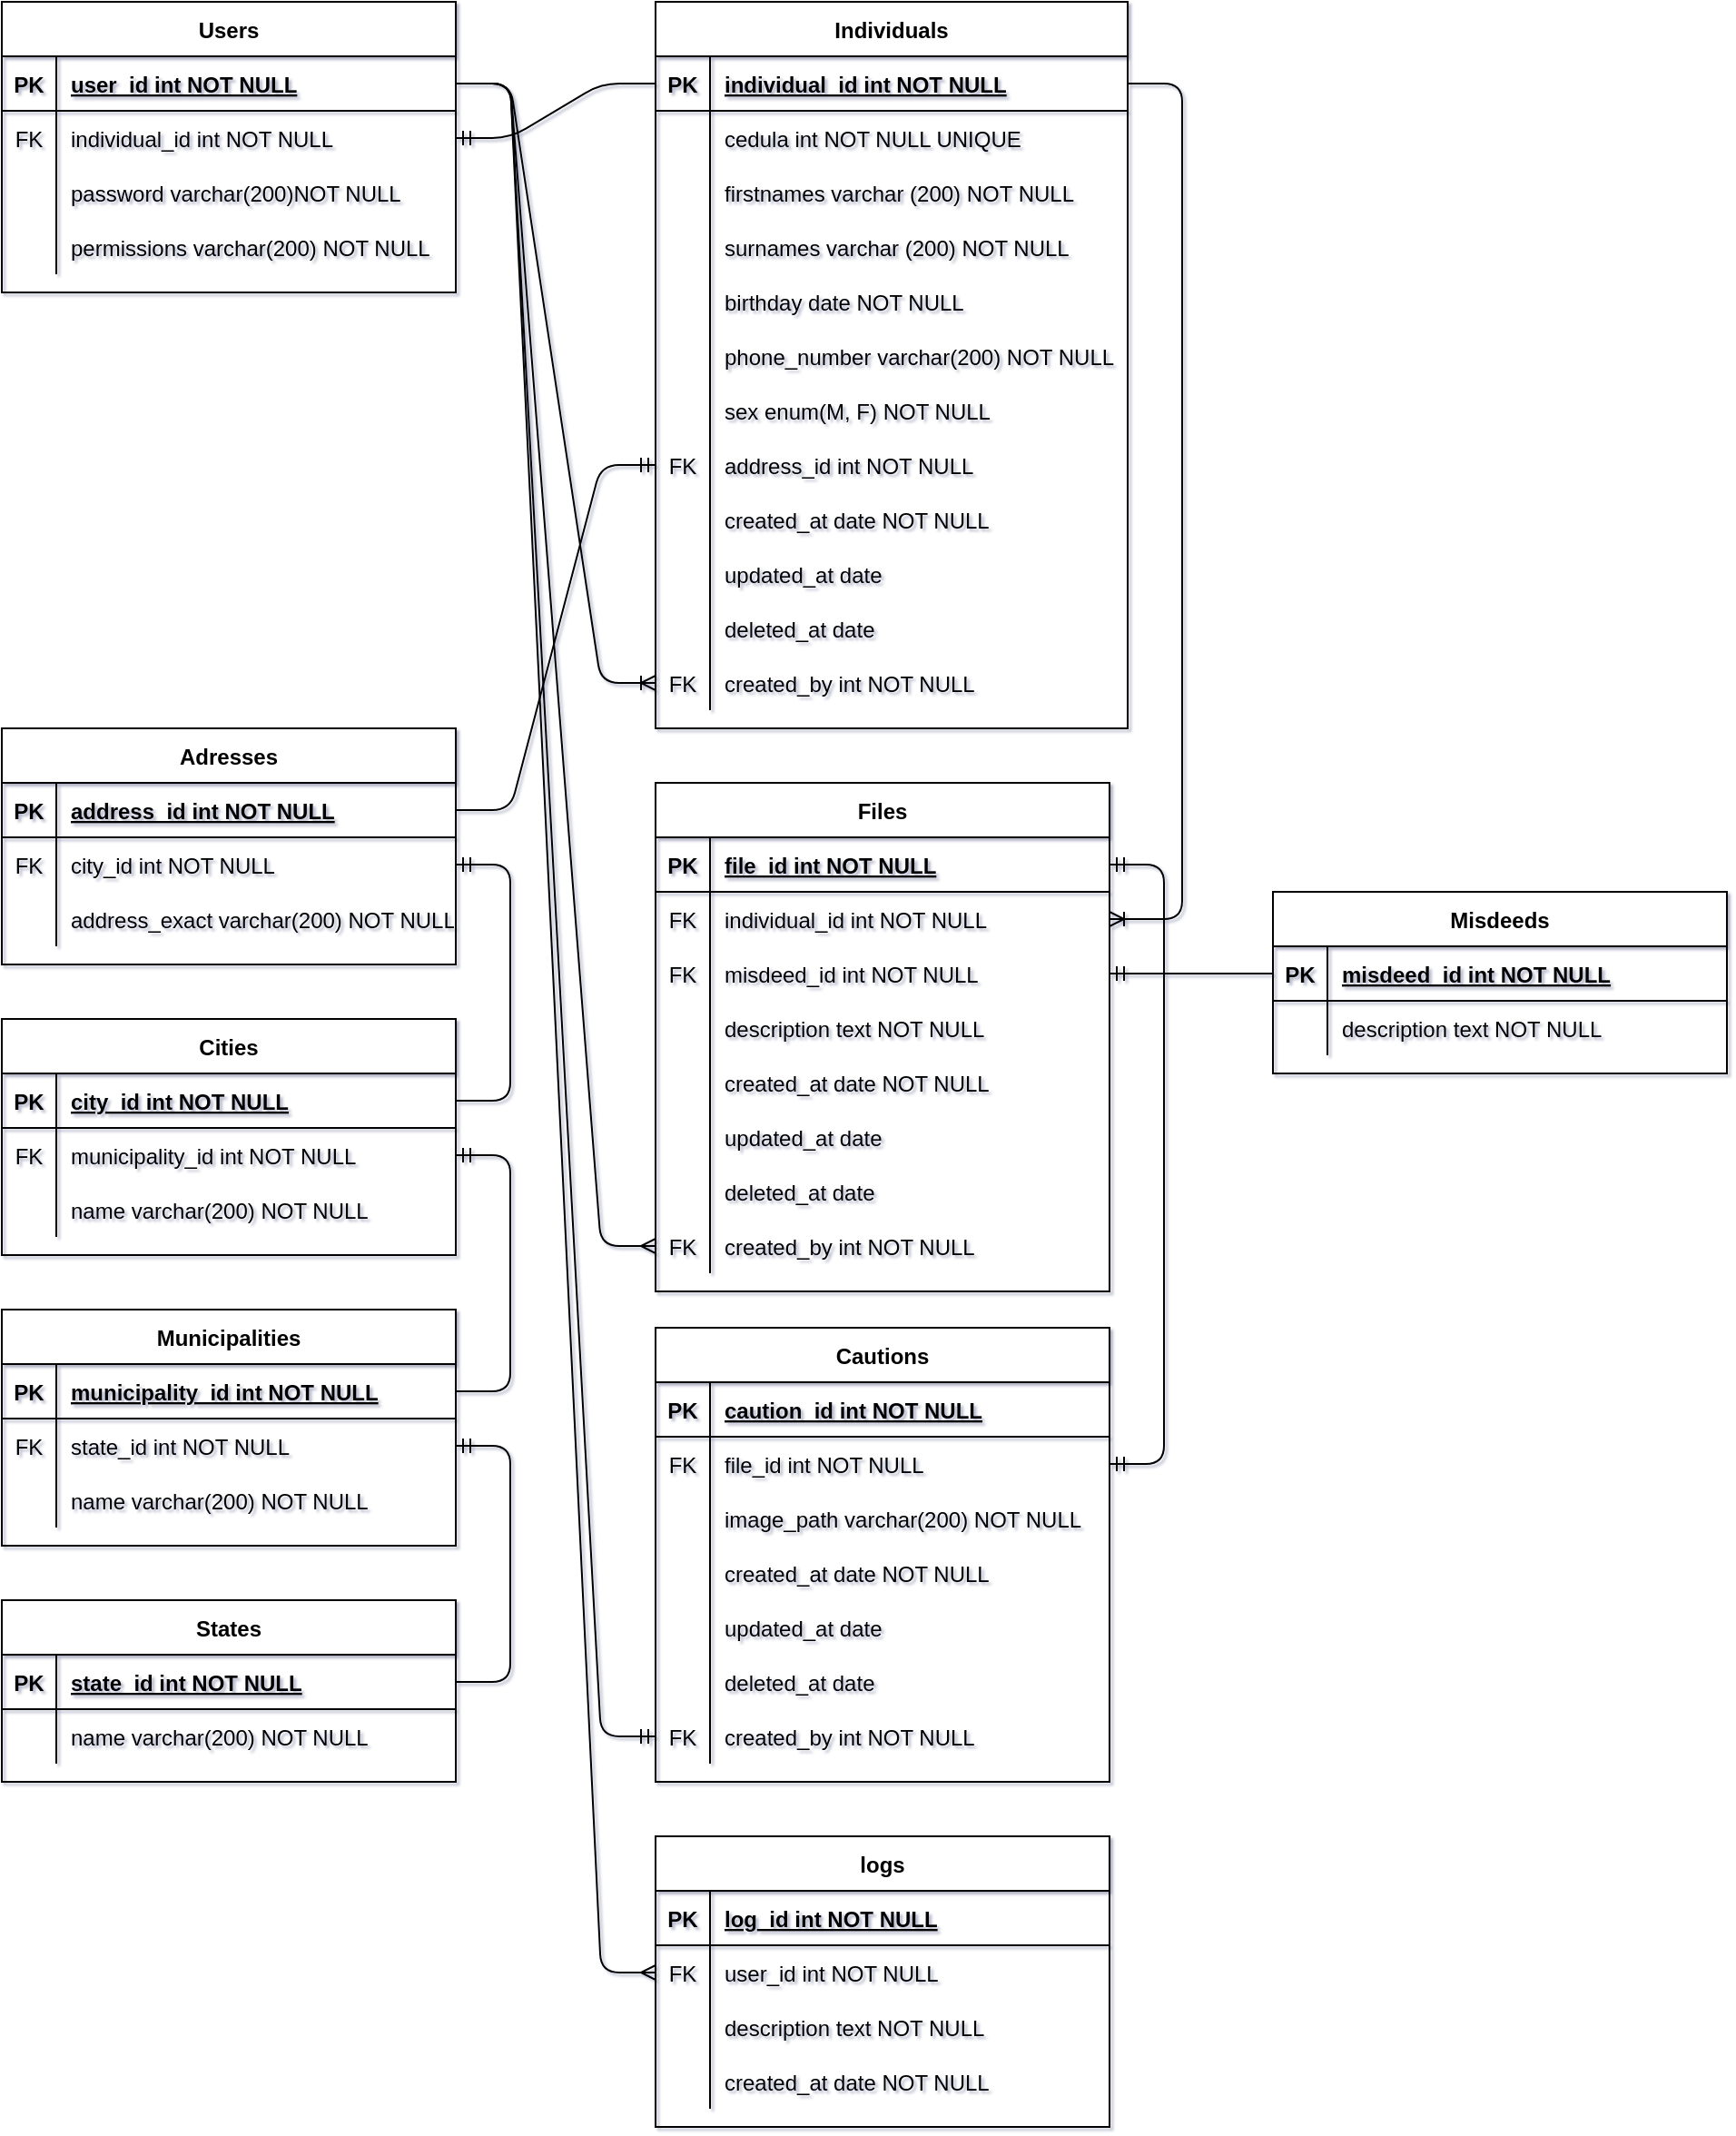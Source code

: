 <mxfile version="14.5.6" type="device"><diagram id="R2lEEEUBdFMjLlhIrx00" name="Page-1"><mxGraphModel dx="862" dy="484" grid="1" gridSize="10" guides="1" tooltips="1" connect="1" arrows="1" fold="1" page="1" pageScale="1" pageWidth="1000" pageHeight="1200" background="none" math="0" shadow="1" extFonts="Permanent Marker^https://fonts.googleapis.com/css?family=Permanent+Marker"><root><mxCell id="0"/><mxCell id="1" parent="0"/><mxCell id="C-vyLk0tnHw3VtMMgP7b-2" value="Users" style="shape=table;startSize=30;container=1;collapsible=1;childLayout=tableLayout;fixedRows=1;rowLines=0;fontStyle=1;align=center;resizeLast=1;" parent="1" vertex="1"><mxGeometry width="250" height="160" as="geometry"/></mxCell><mxCell id="C-vyLk0tnHw3VtMMgP7b-3" value="" style="shape=partialRectangle;collapsible=0;dropTarget=0;pointerEvents=0;fillColor=none;points=[[0,0.5],[1,0.5]];portConstraint=eastwest;top=0;left=0;right=0;bottom=1;" parent="C-vyLk0tnHw3VtMMgP7b-2" vertex="1"><mxGeometry y="30" width="250" height="30" as="geometry"/></mxCell><mxCell id="C-vyLk0tnHw3VtMMgP7b-4" value="PK" style="shape=partialRectangle;overflow=hidden;connectable=0;fillColor=none;top=0;left=0;bottom=0;right=0;fontStyle=1;" parent="C-vyLk0tnHw3VtMMgP7b-3" vertex="1"><mxGeometry width="30" height="30" as="geometry"/></mxCell><mxCell id="C-vyLk0tnHw3VtMMgP7b-5" value="user_id int NOT NULL" style="shape=partialRectangle;overflow=hidden;connectable=0;fillColor=none;top=0;left=0;bottom=0;right=0;align=left;spacingLeft=6;fontStyle=5;" parent="C-vyLk0tnHw3VtMMgP7b-3" vertex="1"><mxGeometry x="30" width="220" height="30" as="geometry"/></mxCell><mxCell id="Nlrhxk9rmiqaVxWvQUHP-13" value="" style="shape=partialRectangle;collapsible=0;dropTarget=0;pointerEvents=0;fillColor=none;points=[[0,0.5],[1,0.5]];portConstraint=eastwest;top=0;left=0;right=0;bottom=0;" vertex="1" parent="C-vyLk0tnHw3VtMMgP7b-2"><mxGeometry y="60" width="250" height="30" as="geometry"/></mxCell><mxCell id="Nlrhxk9rmiqaVxWvQUHP-14" value="FK" style="shape=partialRectangle;overflow=hidden;connectable=0;fillColor=none;top=0;left=0;bottom=0;right=0;" vertex="1" parent="Nlrhxk9rmiqaVxWvQUHP-13"><mxGeometry width="30" height="30" as="geometry"/></mxCell><mxCell id="Nlrhxk9rmiqaVxWvQUHP-15" value="individual_id int NOT NULL" style="shape=partialRectangle;overflow=hidden;connectable=0;fillColor=none;top=0;left=0;bottom=0;right=0;align=left;spacingLeft=6;" vertex="1" parent="Nlrhxk9rmiqaVxWvQUHP-13"><mxGeometry x="30" width="220" height="30" as="geometry"/></mxCell><mxCell id="C-vyLk0tnHw3VtMMgP7b-9" value="" style="shape=partialRectangle;collapsible=0;dropTarget=0;pointerEvents=0;fillColor=none;points=[[0,0.5],[1,0.5]];portConstraint=eastwest;top=0;left=0;right=0;bottom=0;" parent="C-vyLk0tnHw3VtMMgP7b-2" vertex="1"><mxGeometry y="90" width="250" height="30" as="geometry"/></mxCell><mxCell id="C-vyLk0tnHw3VtMMgP7b-10" value="" style="shape=partialRectangle;overflow=hidden;connectable=0;fillColor=none;top=0;left=0;bottom=0;right=0;" parent="C-vyLk0tnHw3VtMMgP7b-9" vertex="1"><mxGeometry width="30" height="30" as="geometry"/></mxCell><mxCell id="C-vyLk0tnHw3VtMMgP7b-11" value="password varchar(200)NOT NULL" style="shape=partialRectangle;overflow=hidden;connectable=0;fillColor=none;top=0;left=0;bottom=0;right=0;align=left;spacingLeft=6;" parent="C-vyLk0tnHw3VtMMgP7b-9" vertex="1"><mxGeometry x="30" width="220" height="30" as="geometry"/></mxCell><mxCell id="Nlrhxk9rmiqaVxWvQUHP-19" value="" style="shape=partialRectangle;collapsible=0;dropTarget=0;pointerEvents=0;fillColor=none;points=[[0,0.5],[1,0.5]];portConstraint=eastwest;top=0;left=0;right=0;bottom=0;" vertex="1" parent="C-vyLk0tnHw3VtMMgP7b-2"><mxGeometry y="120" width="250" height="30" as="geometry"/></mxCell><mxCell id="Nlrhxk9rmiqaVxWvQUHP-20" value="" style="shape=partialRectangle;overflow=hidden;connectable=0;fillColor=none;top=0;left=0;bottom=0;right=0;" vertex="1" parent="Nlrhxk9rmiqaVxWvQUHP-19"><mxGeometry width="30" height="30" as="geometry"/></mxCell><mxCell id="Nlrhxk9rmiqaVxWvQUHP-21" value="permissions varchar(200) NOT NULL" style="shape=partialRectangle;overflow=hidden;connectable=0;fillColor=none;top=0;left=0;bottom=0;right=0;align=left;spacingLeft=6;" vertex="1" parent="Nlrhxk9rmiqaVxWvQUHP-19"><mxGeometry x="30" width="220" height="30" as="geometry"/></mxCell><mxCell id="Nlrhxk9rmiqaVxWvQUHP-342" value="Adresses" style="shape=table;startSize=30;container=1;collapsible=1;childLayout=tableLayout;fixedRows=1;rowLines=0;fontStyle=1;align=center;resizeLast=1;" vertex="1" parent="1"><mxGeometry y="400" width="250" height="130" as="geometry"/></mxCell><mxCell id="Nlrhxk9rmiqaVxWvQUHP-343" value="" style="shape=partialRectangle;collapsible=0;dropTarget=0;pointerEvents=0;fillColor=none;points=[[0,0.5],[1,0.5]];portConstraint=eastwest;top=0;left=0;right=0;bottom=1;" vertex="1" parent="Nlrhxk9rmiqaVxWvQUHP-342"><mxGeometry y="30" width="250" height="30" as="geometry"/></mxCell><mxCell id="Nlrhxk9rmiqaVxWvQUHP-344" value="PK" style="shape=partialRectangle;overflow=hidden;connectable=0;fillColor=none;top=0;left=0;bottom=0;right=0;fontStyle=1;" vertex="1" parent="Nlrhxk9rmiqaVxWvQUHP-343"><mxGeometry width="30" height="30" as="geometry"/></mxCell><mxCell id="Nlrhxk9rmiqaVxWvQUHP-345" value="address_id int NOT NULL" style="shape=partialRectangle;overflow=hidden;connectable=0;fillColor=none;top=0;left=0;bottom=0;right=0;align=left;spacingLeft=6;fontStyle=5;" vertex="1" parent="Nlrhxk9rmiqaVxWvQUHP-343"><mxGeometry x="30" width="220" height="30" as="geometry"/></mxCell><mxCell id="Nlrhxk9rmiqaVxWvQUHP-346" value="" style="shape=partialRectangle;collapsible=0;dropTarget=0;pointerEvents=0;fillColor=none;points=[[0,0.5],[1,0.5]];portConstraint=eastwest;top=0;left=0;right=0;bottom=0;" vertex="1" parent="Nlrhxk9rmiqaVxWvQUHP-342"><mxGeometry y="60" width="250" height="30" as="geometry"/></mxCell><mxCell id="Nlrhxk9rmiqaVxWvQUHP-347" value="FK" style="shape=partialRectangle;overflow=hidden;connectable=0;fillColor=none;top=0;left=0;bottom=0;right=0;" vertex="1" parent="Nlrhxk9rmiqaVxWvQUHP-346"><mxGeometry width="30" height="30" as="geometry"/></mxCell><mxCell id="Nlrhxk9rmiqaVxWvQUHP-348" value="city_id int NOT NULL" style="shape=partialRectangle;overflow=hidden;connectable=0;fillColor=none;top=0;left=0;bottom=0;right=0;align=left;spacingLeft=6;" vertex="1" parent="Nlrhxk9rmiqaVxWvQUHP-346"><mxGeometry x="30" width="220" height="30" as="geometry"/></mxCell><mxCell id="Nlrhxk9rmiqaVxWvQUHP-349" value="" style="shape=partialRectangle;collapsible=0;dropTarget=0;pointerEvents=0;fillColor=none;points=[[0,0.5],[1,0.5]];portConstraint=eastwest;top=0;left=0;right=0;bottom=0;" vertex="1" parent="Nlrhxk9rmiqaVxWvQUHP-342"><mxGeometry y="90" width="250" height="30" as="geometry"/></mxCell><mxCell id="Nlrhxk9rmiqaVxWvQUHP-350" value="" style="shape=partialRectangle;overflow=hidden;connectable=0;fillColor=none;top=0;left=0;bottom=0;right=0;" vertex="1" parent="Nlrhxk9rmiqaVxWvQUHP-349"><mxGeometry width="30" height="30" as="geometry"/></mxCell><mxCell id="Nlrhxk9rmiqaVxWvQUHP-351" value="address_exact varchar(200) NOT NULL" style="shape=partialRectangle;overflow=hidden;connectable=0;fillColor=none;top=0;left=0;bottom=0;right=0;align=left;spacingLeft=6;" vertex="1" parent="Nlrhxk9rmiqaVxWvQUHP-349"><mxGeometry x="30" width="220" height="30" as="geometry"/></mxCell><mxCell id="Nlrhxk9rmiqaVxWvQUHP-383" value="Cities" style="shape=table;startSize=30;container=1;collapsible=1;childLayout=tableLayout;fixedRows=1;rowLines=0;fontStyle=1;align=center;resizeLast=1;" vertex="1" parent="1"><mxGeometry y="560" width="250" height="130" as="geometry"/></mxCell><mxCell id="Nlrhxk9rmiqaVxWvQUHP-384" value="" style="shape=partialRectangle;collapsible=0;dropTarget=0;pointerEvents=0;fillColor=none;points=[[0,0.5],[1,0.5]];portConstraint=eastwest;top=0;left=0;right=0;bottom=1;" vertex="1" parent="Nlrhxk9rmiqaVxWvQUHP-383"><mxGeometry y="30" width="250" height="30" as="geometry"/></mxCell><mxCell id="Nlrhxk9rmiqaVxWvQUHP-385" value="PK" style="shape=partialRectangle;overflow=hidden;connectable=0;fillColor=none;top=0;left=0;bottom=0;right=0;fontStyle=1;" vertex="1" parent="Nlrhxk9rmiqaVxWvQUHP-384"><mxGeometry width="30" height="30" as="geometry"/></mxCell><mxCell id="Nlrhxk9rmiqaVxWvQUHP-386" value="city_id int NOT NULL" style="shape=partialRectangle;overflow=hidden;connectable=0;fillColor=none;top=0;left=0;bottom=0;right=0;align=left;spacingLeft=6;fontStyle=5;" vertex="1" parent="Nlrhxk9rmiqaVxWvQUHP-384"><mxGeometry x="30" width="220" height="30" as="geometry"/></mxCell><mxCell id="Nlrhxk9rmiqaVxWvQUHP-387" value="" style="shape=partialRectangle;collapsible=0;dropTarget=0;pointerEvents=0;fillColor=none;points=[[0,0.5],[1,0.5]];portConstraint=eastwest;top=0;left=0;right=0;bottom=0;" vertex="1" parent="Nlrhxk9rmiqaVxWvQUHP-383"><mxGeometry y="60" width="250" height="30" as="geometry"/></mxCell><mxCell id="Nlrhxk9rmiqaVxWvQUHP-388" value="FK" style="shape=partialRectangle;overflow=hidden;connectable=0;fillColor=none;top=0;left=0;bottom=0;right=0;" vertex="1" parent="Nlrhxk9rmiqaVxWvQUHP-387"><mxGeometry width="30" height="30" as="geometry"/></mxCell><mxCell id="Nlrhxk9rmiqaVxWvQUHP-389" value="municipality_id int NOT NULL" style="shape=partialRectangle;overflow=hidden;connectable=0;fillColor=none;top=0;left=0;bottom=0;right=0;align=left;spacingLeft=6;" vertex="1" parent="Nlrhxk9rmiqaVxWvQUHP-387"><mxGeometry x="30" width="220" height="30" as="geometry"/></mxCell><mxCell id="Nlrhxk9rmiqaVxWvQUHP-390" value="" style="shape=partialRectangle;collapsible=0;dropTarget=0;pointerEvents=0;fillColor=none;points=[[0,0.5],[1,0.5]];portConstraint=eastwest;top=0;left=0;right=0;bottom=0;" vertex="1" parent="Nlrhxk9rmiqaVxWvQUHP-383"><mxGeometry y="90" width="250" height="30" as="geometry"/></mxCell><mxCell id="Nlrhxk9rmiqaVxWvQUHP-391" value="" style="shape=partialRectangle;overflow=hidden;connectable=0;fillColor=none;top=0;left=0;bottom=0;right=0;" vertex="1" parent="Nlrhxk9rmiqaVxWvQUHP-390"><mxGeometry width="30" height="30" as="geometry"/></mxCell><mxCell id="Nlrhxk9rmiqaVxWvQUHP-392" value="name varchar(200) NOT NULL" style="shape=partialRectangle;overflow=hidden;connectable=0;fillColor=none;top=0;left=0;bottom=0;right=0;align=left;spacingLeft=6;" vertex="1" parent="Nlrhxk9rmiqaVxWvQUHP-390"><mxGeometry x="30" width="220" height="30" as="geometry"/></mxCell><mxCell id="Nlrhxk9rmiqaVxWvQUHP-393" value="" style="edgeStyle=entityRelationEdgeStyle;fontSize=12;html=1;endArrow=ERmandOne;startArrow=none;entryX=1;entryY=0.5;entryDx=0;entryDy=0;exitX=1;exitY=0.5;exitDx=0;exitDy=0;endFill=0;startFill=0;" edge="1" parent="1" source="Nlrhxk9rmiqaVxWvQUHP-384" target="Nlrhxk9rmiqaVxWvQUHP-346"><mxGeometry width="100" height="100" relative="1" as="geometry"><mxPoint x="350" y="740" as="sourcePoint"/><mxPoint x="450" y="640" as="targetPoint"/></mxGeometry></mxCell><mxCell id="Nlrhxk9rmiqaVxWvQUHP-394" value="Municipalities" style="shape=table;startSize=30;container=1;collapsible=1;childLayout=tableLayout;fixedRows=1;rowLines=0;fontStyle=1;align=center;resizeLast=1;" vertex="1" parent="1"><mxGeometry y="720" width="250" height="130" as="geometry"/></mxCell><mxCell id="Nlrhxk9rmiqaVxWvQUHP-395" value="" style="shape=partialRectangle;collapsible=0;dropTarget=0;pointerEvents=0;fillColor=none;points=[[0,0.5],[1,0.5]];portConstraint=eastwest;top=0;left=0;right=0;bottom=1;" vertex="1" parent="Nlrhxk9rmiqaVxWvQUHP-394"><mxGeometry y="30" width="250" height="30" as="geometry"/></mxCell><mxCell id="Nlrhxk9rmiqaVxWvQUHP-396" value="PK" style="shape=partialRectangle;overflow=hidden;connectable=0;fillColor=none;top=0;left=0;bottom=0;right=0;fontStyle=1;" vertex="1" parent="Nlrhxk9rmiqaVxWvQUHP-395"><mxGeometry width="30" height="30" as="geometry"/></mxCell><mxCell id="Nlrhxk9rmiqaVxWvQUHP-397" value="municipality_id int NOT NULL" style="shape=partialRectangle;overflow=hidden;connectable=0;fillColor=none;top=0;left=0;bottom=0;right=0;align=left;spacingLeft=6;fontStyle=5;" vertex="1" parent="Nlrhxk9rmiqaVxWvQUHP-395"><mxGeometry x="30" width="220" height="30" as="geometry"/></mxCell><mxCell id="Nlrhxk9rmiqaVxWvQUHP-398" value="" style="shape=partialRectangle;collapsible=0;dropTarget=0;pointerEvents=0;fillColor=none;points=[[0,0.5],[1,0.5]];portConstraint=eastwest;top=0;left=0;right=0;bottom=0;" vertex="1" parent="Nlrhxk9rmiqaVxWvQUHP-394"><mxGeometry y="60" width="250" height="30" as="geometry"/></mxCell><mxCell id="Nlrhxk9rmiqaVxWvQUHP-399" value="FK" style="shape=partialRectangle;overflow=hidden;connectable=0;fillColor=none;top=0;left=0;bottom=0;right=0;" vertex="1" parent="Nlrhxk9rmiqaVxWvQUHP-398"><mxGeometry width="30" height="30" as="geometry"/></mxCell><mxCell id="Nlrhxk9rmiqaVxWvQUHP-400" value="state_id int NOT NULL" style="shape=partialRectangle;overflow=hidden;connectable=0;fillColor=none;top=0;left=0;bottom=0;right=0;align=left;spacingLeft=6;" vertex="1" parent="Nlrhxk9rmiqaVxWvQUHP-398"><mxGeometry x="30" width="220" height="30" as="geometry"/></mxCell><mxCell id="Nlrhxk9rmiqaVxWvQUHP-401" value="" style="shape=partialRectangle;collapsible=0;dropTarget=0;pointerEvents=0;fillColor=none;points=[[0,0.5],[1,0.5]];portConstraint=eastwest;top=0;left=0;right=0;bottom=0;" vertex="1" parent="Nlrhxk9rmiqaVxWvQUHP-394"><mxGeometry y="90" width="250" height="30" as="geometry"/></mxCell><mxCell id="Nlrhxk9rmiqaVxWvQUHP-402" value="" style="shape=partialRectangle;overflow=hidden;connectable=0;fillColor=none;top=0;left=0;bottom=0;right=0;" vertex="1" parent="Nlrhxk9rmiqaVxWvQUHP-401"><mxGeometry width="30" height="30" as="geometry"/></mxCell><mxCell id="Nlrhxk9rmiqaVxWvQUHP-403" value="name varchar(200) NOT NULL" style="shape=partialRectangle;overflow=hidden;connectable=0;fillColor=none;top=0;left=0;bottom=0;right=0;align=left;spacingLeft=6;" vertex="1" parent="Nlrhxk9rmiqaVxWvQUHP-401"><mxGeometry x="30" width="220" height="30" as="geometry"/></mxCell><mxCell id="Nlrhxk9rmiqaVxWvQUHP-404" value="" style="edgeStyle=entityRelationEdgeStyle;fontSize=12;html=1;endArrow=ERmandOne;startArrow=none;exitX=1;exitY=0.5;exitDx=0;exitDy=0;entryX=1;entryY=0.5;entryDx=0;entryDy=0;startFill=0;" edge="1" parent="1" source="Nlrhxk9rmiqaVxWvQUHP-395" target="Nlrhxk9rmiqaVxWvQUHP-387"><mxGeometry width="100" height="100" relative="1" as="geometry"><mxPoint x="350" y="840" as="sourcePoint"/><mxPoint x="450" y="740" as="targetPoint"/></mxGeometry></mxCell><mxCell id="Nlrhxk9rmiqaVxWvQUHP-405" value="States" style="shape=table;startSize=30;container=1;collapsible=1;childLayout=tableLayout;fixedRows=1;rowLines=0;fontStyle=1;align=center;resizeLast=1;" vertex="1" parent="1"><mxGeometry y="880" width="250" height="100" as="geometry"/></mxCell><mxCell id="Nlrhxk9rmiqaVxWvQUHP-406" value="" style="shape=partialRectangle;collapsible=0;dropTarget=0;pointerEvents=0;fillColor=none;points=[[0,0.5],[1,0.5]];portConstraint=eastwest;top=0;left=0;right=0;bottom=1;" vertex="1" parent="Nlrhxk9rmiqaVxWvQUHP-405"><mxGeometry y="30" width="250" height="30" as="geometry"/></mxCell><mxCell id="Nlrhxk9rmiqaVxWvQUHP-407" value="PK" style="shape=partialRectangle;overflow=hidden;connectable=0;fillColor=none;top=0;left=0;bottom=0;right=0;fontStyle=1;" vertex="1" parent="Nlrhxk9rmiqaVxWvQUHP-406"><mxGeometry width="30" height="30" as="geometry"/></mxCell><mxCell id="Nlrhxk9rmiqaVxWvQUHP-408" value="state_id int NOT NULL" style="shape=partialRectangle;overflow=hidden;connectable=0;fillColor=none;top=0;left=0;bottom=0;right=0;align=left;spacingLeft=6;fontStyle=5;" vertex="1" parent="Nlrhxk9rmiqaVxWvQUHP-406"><mxGeometry x="30" width="220" height="30" as="geometry"/></mxCell><mxCell id="Nlrhxk9rmiqaVxWvQUHP-412" value="" style="shape=partialRectangle;collapsible=0;dropTarget=0;pointerEvents=0;fillColor=none;points=[[0,0.5],[1,0.5]];portConstraint=eastwest;top=0;left=0;right=0;bottom=0;" vertex="1" parent="Nlrhxk9rmiqaVxWvQUHP-405"><mxGeometry y="60" width="250" height="30" as="geometry"/></mxCell><mxCell id="Nlrhxk9rmiqaVxWvQUHP-413" value="" style="shape=partialRectangle;overflow=hidden;connectable=0;fillColor=none;top=0;left=0;bottom=0;right=0;" vertex="1" parent="Nlrhxk9rmiqaVxWvQUHP-412"><mxGeometry width="30" height="30" as="geometry"/></mxCell><mxCell id="Nlrhxk9rmiqaVxWvQUHP-414" value="name varchar(200) NOT NULL" style="shape=partialRectangle;overflow=hidden;connectable=0;fillColor=none;top=0;left=0;bottom=0;right=0;align=left;spacingLeft=6;" vertex="1" parent="Nlrhxk9rmiqaVxWvQUHP-412"><mxGeometry x="30" width="220" height="30" as="geometry"/></mxCell><mxCell id="Nlrhxk9rmiqaVxWvQUHP-415" value="" style="edgeStyle=entityRelationEdgeStyle;fontSize=12;html=1;endArrow=ERmandOne;startArrow=none;exitX=1;exitY=0.5;exitDx=0;exitDy=0;entryX=1;entryY=0.5;entryDx=0;entryDy=0;startFill=0;" edge="1" parent="1" source="Nlrhxk9rmiqaVxWvQUHP-406" target="Nlrhxk9rmiqaVxWvQUHP-398"><mxGeometry width="100" height="100" relative="1" as="geometry"><mxPoint x="350" y="1040" as="sourcePoint"/><mxPoint x="450" y="940" as="targetPoint"/></mxGeometry></mxCell><mxCell id="Nlrhxk9rmiqaVxWvQUHP-416" value="Individuals" style="shape=table;startSize=30;container=1;collapsible=1;childLayout=tableLayout;fixedRows=1;rowLines=0;fontStyle=1;align=center;resizeLast=1;" vertex="1" parent="1"><mxGeometry x="360" width="260" height="400" as="geometry"/></mxCell><mxCell id="Nlrhxk9rmiqaVxWvQUHP-417" value="" style="shape=partialRectangle;collapsible=0;dropTarget=0;pointerEvents=0;fillColor=none;points=[[0,0.5],[1,0.5]];portConstraint=eastwest;top=0;left=0;right=0;bottom=1;" vertex="1" parent="Nlrhxk9rmiqaVxWvQUHP-416"><mxGeometry y="30" width="260" height="30" as="geometry"/></mxCell><mxCell id="Nlrhxk9rmiqaVxWvQUHP-418" value="PK" style="shape=partialRectangle;overflow=hidden;connectable=0;fillColor=none;top=0;left=0;bottom=0;right=0;fontStyle=1;" vertex="1" parent="Nlrhxk9rmiqaVxWvQUHP-417"><mxGeometry width="30" height="30" as="geometry"/></mxCell><mxCell id="Nlrhxk9rmiqaVxWvQUHP-419" value="individual_id int NOT NULL" style="shape=partialRectangle;overflow=hidden;connectable=0;fillColor=none;top=0;left=0;bottom=0;right=0;align=left;spacingLeft=6;fontStyle=5;" vertex="1" parent="Nlrhxk9rmiqaVxWvQUHP-417"><mxGeometry x="30" width="230" height="30" as="geometry"/></mxCell><mxCell id="Nlrhxk9rmiqaVxWvQUHP-420" value="" style="shape=partialRectangle;collapsible=0;dropTarget=0;pointerEvents=0;fillColor=none;points=[[0,0.5],[1,0.5]];portConstraint=eastwest;top=0;left=0;right=0;bottom=0;" vertex="1" parent="Nlrhxk9rmiqaVxWvQUHP-416"><mxGeometry y="60" width="260" height="30" as="geometry"/></mxCell><mxCell id="Nlrhxk9rmiqaVxWvQUHP-421" value="" style="shape=partialRectangle;overflow=hidden;connectable=0;fillColor=none;top=0;left=0;bottom=0;right=0;" vertex="1" parent="Nlrhxk9rmiqaVxWvQUHP-420"><mxGeometry width="30" height="30" as="geometry"/></mxCell><mxCell id="Nlrhxk9rmiqaVxWvQUHP-422" value="cedula int NOT NULL UNIQUE" style="shape=partialRectangle;overflow=hidden;connectable=0;fillColor=none;top=0;left=0;bottom=0;right=0;align=left;spacingLeft=6;" vertex="1" parent="Nlrhxk9rmiqaVxWvQUHP-420"><mxGeometry x="30" width="230" height="30" as="geometry"/></mxCell><mxCell id="Nlrhxk9rmiqaVxWvQUHP-426" value="" style="shape=partialRectangle;collapsible=0;dropTarget=0;pointerEvents=0;fillColor=none;points=[[0,0.5],[1,0.5]];portConstraint=eastwest;top=0;left=0;right=0;bottom=0;" vertex="1" parent="Nlrhxk9rmiqaVxWvQUHP-416"><mxGeometry y="90" width="260" height="30" as="geometry"/></mxCell><mxCell id="Nlrhxk9rmiqaVxWvQUHP-427" value="" style="shape=partialRectangle;overflow=hidden;connectable=0;fillColor=none;top=0;left=0;bottom=0;right=0;" vertex="1" parent="Nlrhxk9rmiqaVxWvQUHP-426"><mxGeometry width="30" height="30" as="geometry"/></mxCell><mxCell id="Nlrhxk9rmiqaVxWvQUHP-428" value="firstnames varchar (200) NOT NULL" style="shape=partialRectangle;overflow=hidden;connectable=0;fillColor=none;top=0;left=0;bottom=0;right=0;align=left;spacingLeft=6;" vertex="1" parent="Nlrhxk9rmiqaVxWvQUHP-426"><mxGeometry x="30" width="230" height="30" as="geometry"/></mxCell><mxCell id="Nlrhxk9rmiqaVxWvQUHP-429" value="" style="shape=partialRectangle;collapsible=0;dropTarget=0;pointerEvents=0;fillColor=none;points=[[0,0.5],[1,0.5]];portConstraint=eastwest;top=0;left=0;right=0;bottom=0;" vertex="1" parent="Nlrhxk9rmiqaVxWvQUHP-416"><mxGeometry y="120" width="260" height="30" as="geometry"/></mxCell><mxCell id="Nlrhxk9rmiqaVxWvQUHP-430" value="" style="shape=partialRectangle;overflow=hidden;connectable=0;fillColor=none;top=0;left=0;bottom=0;right=0;" vertex="1" parent="Nlrhxk9rmiqaVxWvQUHP-429"><mxGeometry width="30" height="30" as="geometry"/></mxCell><mxCell id="Nlrhxk9rmiqaVxWvQUHP-431" value="surnames varchar (200) NOT NULL" style="shape=partialRectangle;overflow=hidden;connectable=0;fillColor=none;top=0;left=0;bottom=0;right=0;align=left;spacingLeft=6;" vertex="1" parent="Nlrhxk9rmiqaVxWvQUHP-429"><mxGeometry x="30" width="230" height="30" as="geometry"/></mxCell><mxCell id="Nlrhxk9rmiqaVxWvQUHP-432" value="" style="shape=partialRectangle;collapsible=0;dropTarget=0;pointerEvents=0;fillColor=none;points=[[0,0.5],[1,0.5]];portConstraint=eastwest;top=0;left=0;right=0;bottom=0;" vertex="1" parent="Nlrhxk9rmiqaVxWvQUHP-416"><mxGeometry y="150" width="260" height="30" as="geometry"/></mxCell><mxCell id="Nlrhxk9rmiqaVxWvQUHP-433" value="" style="shape=partialRectangle;overflow=hidden;connectable=0;fillColor=none;top=0;left=0;bottom=0;right=0;" vertex="1" parent="Nlrhxk9rmiqaVxWvQUHP-432"><mxGeometry width="30" height="30" as="geometry"/></mxCell><mxCell id="Nlrhxk9rmiqaVxWvQUHP-434" value="birthday date NOT NULL" style="shape=partialRectangle;overflow=hidden;connectable=0;fillColor=none;top=0;left=0;bottom=0;right=0;align=left;spacingLeft=6;" vertex="1" parent="Nlrhxk9rmiqaVxWvQUHP-432"><mxGeometry x="30" width="230" height="30" as="geometry"/></mxCell><mxCell id="Nlrhxk9rmiqaVxWvQUHP-493" value="" style="shape=partialRectangle;collapsible=0;dropTarget=0;pointerEvents=0;fillColor=none;points=[[0,0.5],[1,0.5]];portConstraint=eastwest;top=0;left=0;right=0;bottom=0;" vertex="1" parent="Nlrhxk9rmiqaVxWvQUHP-416"><mxGeometry y="180" width="260" height="30" as="geometry"/></mxCell><mxCell id="Nlrhxk9rmiqaVxWvQUHP-494" value="" style="shape=partialRectangle;overflow=hidden;connectable=0;fillColor=none;top=0;left=0;bottom=0;right=0;" vertex="1" parent="Nlrhxk9rmiqaVxWvQUHP-493"><mxGeometry width="30" height="30" as="geometry"/></mxCell><mxCell id="Nlrhxk9rmiqaVxWvQUHP-495" value="phone_number varchar(200) NOT NULL" style="shape=partialRectangle;overflow=hidden;connectable=0;fillColor=none;top=0;left=0;bottom=0;right=0;align=left;spacingLeft=6;" vertex="1" parent="Nlrhxk9rmiqaVxWvQUHP-493"><mxGeometry x="30" width="230" height="30" as="geometry"/></mxCell><mxCell id="Nlrhxk9rmiqaVxWvQUHP-450" value="" style="shape=partialRectangle;collapsible=0;dropTarget=0;pointerEvents=0;fillColor=none;points=[[0,0.5],[1,0.5]];portConstraint=eastwest;top=0;left=0;right=0;bottom=0;" vertex="1" parent="Nlrhxk9rmiqaVxWvQUHP-416"><mxGeometry y="210" width="260" height="30" as="geometry"/></mxCell><mxCell id="Nlrhxk9rmiqaVxWvQUHP-451" value="" style="shape=partialRectangle;overflow=hidden;connectable=0;fillColor=none;top=0;left=0;bottom=0;right=0;" vertex="1" parent="Nlrhxk9rmiqaVxWvQUHP-450"><mxGeometry width="30" height="30" as="geometry"/></mxCell><mxCell id="Nlrhxk9rmiqaVxWvQUHP-452" value="sex enum(M, F) NOT NULL" style="shape=partialRectangle;overflow=hidden;connectable=0;fillColor=none;top=0;left=0;bottom=0;right=0;align=left;spacingLeft=6;" vertex="1" parent="Nlrhxk9rmiqaVxWvQUHP-450"><mxGeometry x="30" width="230" height="30" as="geometry"/></mxCell><mxCell id="Nlrhxk9rmiqaVxWvQUHP-435" value="" style="shape=partialRectangle;collapsible=0;dropTarget=0;pointerEvents=0;fillColor=none;points=[[0,0.5],[1,0.5]];portConstraint=eastwest;top=0;left=0;right=0;bottom=0;" vertex="1" parent="Nlrhxk9rmiqaVxWvQUHP-416"><mxGeometry y="240" width="260" height="30" as="geometry"/></mxCell><mxCell id="Nlrhxk9rmiqaVxWvQUHP-436" value="FK" style="shape=partialRectangle;overflow=hidden;connectable=0;fillColor=none;top=0;left=0;bottom=0;right=0;" vertex="1" parent="Nlrhxk9rmiqaVxWvQUHP-435"><mxGeometry width="30" height="30" as="geometry"/></mxCell><mxCell id="Nlrhxk9rmiqaVxWvQUHP-437" value="address_id int NOT NULL" style="shape=partialRectangle;overflow=hidden;connectable=0;fillColor=none;top=0;left=0;bottom=0;right=0;align=left;spacingLeft=6;" vertex="1" parent="Nlrhxk9rmiqaVxWvQUHP-435"><mxGeometry x="30" width="230" height="30" as="geometry"/></mxCell><mxCell id="Nlrhxk9rmiqaVxWvQUHP-441" value="" style="shape=partialRectangle;collapsible=0;dropTarget=0;pointerEvents=0;fillColor=none;points=[[0,0.5],[1,0.5]];portConstraint=eastwest;top=0;left=0;right=0;bottom=0;" vertex="1" parent="Nlrhxk9rmiqaVxWvQUHP-416"><mxGeometry y="270" width="260" height="30" as="geometry"/></mxCell><mxCell id="Nlrhxk9rmiqaVxWvQUHP-442" value="" style="shape=partialRectangle;overflow=hidden;connectable=0;fillColor=none;top=0;left=0;bottom=0;right=0;" vertex="1" parent="Nlrhxk9rmiqaVxWvQUHP-441"><mxGeometry width="30" height="30" as="geometry"/></mxCell><mxCell id="Nlrhxk9rmiqaVxWvQUHP-443" value="created_at date NOT NULL" style="shape=partialRectangle;overflow=hidden;connectable=0;fillColor=none;top=0;left=0;bottom=0;right=0;align=left;spacingLeft=6;" vertex="1" parent="Nlrhxk9rmiqaVxWvQUHP-441"><mxGeometry x="30" width="230" height="30" as="geometry"/></mxCell><mxCell id="Nlrhxk9rmiqaVxWvQUHP-444" value="" style="shape=partialRectangle;collapsible=0;dropTarget=0;pointerEvents=0;fillColor=none;points=[[0,0.5],[1,0.5]];portConstraint=eastwest;top=0;left=0;right=0;bottom=0;" vertex="1" parent="Nlrhxk9rmiqaVxWvQUHP-416"><mxGeometry y="300" width="260" height="30" as="geometry"/></mxCell><mxCell id="Nlrhxk9rmiqaVxWvQUHP-445" value="" style="shape=partialRectangle;overflow=hidden;connectable=0;fillColor=none;top=0;left=0;bottom=0;right=0;" vertex="1" parent="Nlrhxk9rmiqaVxWvQUHP-444"><mxGeometry width="30" height="30" as="geometry"/></mxCell><mxCell id="Nlrhxk9rmiqaVxWvQUHP-446" value="updated_at date" style="shape=partialRectangle;overflow=hidden;connectable=0;fillColor=none;top=0;left=0;bottom=0;right=0;align=left;spacingLeft=6;" vertex="1" parent="Nlrhxk9rmiqaVxWvQUHP-444"><mxGeometry x="30" width="230" height="30" as="geometry"/></mxCell><mxCell id="Nlrhxk9rmiqaVxWvQUHP-447" value="" style="shape=partialRectangle;collapsible=0;dropTarget=0;pointerEvents=0;fillColor=none;points=[[0,0.5],[1,0.5]];portConstraint=eastwest;top=0;left=0;right=0;bottom=0;" vertex="1" parent="Nlrhxk9rmiqaVxWvQUHP-416"><mxGeometry y="330" width="260" height="30" as="geometry"/></mxCell><mxCell id="Nlrhxk9rmiqaVxWvQUHP-448" value="" style="shape=partialRectangle;overflow=hidden;connectable=0;fillColor=none;top=0;left=0;bottom=0;right=0;" vertex="1" parent="Nlrhxk9rmiqaVxWvQUHP-447"><mxGeometry width="30" height="30" as="geometry"/></mxCell><mxCell id="Nlrhxk9rmiqaVxWvQUHP-449" value="deleted_at date" style="shape=partialRectangle;overflow=hidden;connectable=0;fillColor=none;top=0;left=0;bottom=0;right=0;align=left;spacingLeft=6;" vertex="1" parent="Nlrhxk9rmiqaVxWvQUHP-447"><mxGeometry x="30" width="230" height="30" as="geometry"/></mxCell><mxCell id="Nlrhxk9rmiqaVxWvQUHP-454" value="" style="shape=partialRectangle;collapsible=0;dropTarget=0;pointerEvents=0;fillColor=none;points=[[0,0.5],[1,0.5]];portConstraint=eastwest;top=0;left=0;right=0;bottom=0;" vertex="1" parent="Nlrhxk9rmiqaVxWvQUHP-416"><mxGeometry y="360" width="260" height="30" as="geometry"/></mxCell><mxCell id="Nlrhxk9rmiqaVxWvQUHP-455" value="FK" style="shape=partialRectangle;overflow=hidden;connectable=0;fillColor=none;top=0;left=0;bottom=0;right=0;" vertex="1" parent="Nlrhxk9rmiqaVxWvQUHP-454"><mxGeometry width="30" height="30" as="geometry"/></mxCell><mxCell id="Nlrhxk9rmiqaVxWvQUHP-456" value="created_by int NOT NULL" style="shape=partialRectangle;overflow=hidden;connectable=0;fillColor=none;top=0;left=0;bottom=0;right=0;align=left;spacingLeft=6;" vertex="1" parent="Nlrhxk9rmiqaVxWvQUHP-454"><mxGeometry x="30" width="230" height="30" as="geometry"/></mxCell><mxCell id="Nlrhxk9rmiqaVxWvQUHP-453" value="" style="edgeStyle=entityRelationEdgeStyle;fontSize=12;html=1;endArrow=ERmandOne;startArrow=none;entryX=0;entryY=0.5;entryDx=0;entryDy=0;exitX=1;exitY=0.5;exitDx=0;exitDy=0;startFill=0;" edge="1" parent="1" source="Nlrhxk9rmiqaVxWvQUHP-343" target="Nlrhxk9rmiqaVxWvQUHP-435"><mxGeometry width="100" height="100" relative="1" as="geometry"><mxPoint x="350" y="340" as="sourcePoint"/><mxPoint x="450" y="240" as="targetPoint"/></mxGeometry></mxCell><mxCell id="Nlrhxk9rmiqaVxWvQUHP-457" value="" style="edgeStyle=entityRelationEdgeStyle;fontSize=12;html=1;endArrow=ERoneToMany;exitX=1;exitY=0.5;exitDx=0;exitDy=0;entryX=0;entryY=0.5;entryDx=0;entryDy=0;startArrow=none;startFill=0;" edge="1" parent="1" source="C-vyLk0tnHw3VtMMgP7b-3" target="Nlrhxk9rmiqaVxWvQUHP-454"><mxGeometry width="100" height="100" relative="1" as="geometry"><mxPoint x="350" y="240" as="sourcePoint"/><mxPoint x="450" y="140" as="targetPoint"/></mxGeometry></mxCell><mxCell id="Nlrhxk9rmiqaVxWvQUHP-458" value="Files" style="shape=table;startSize=30;container=1;collapsible=1;childLayout=tableLayout;fixedRows=1;rowLines=0;fontStyle=1;align=center;resizeLast=1;" vertex="1" parent="1"><mxGeometry x="360" y="430" width="250" height="280" as="geometry"/></mxCell><mxCell id="Nlrhxk9rmiqaVxWvQUHP-459" value="" style="shape=partialRectangle;collapsible=0;dropTarget=0;pointerEvents=0;fillColor=none;points=[[0,0.5],[1,0.5]];portConstraint=eastwest;top=0;left=0;right=0;bottom=1;" vertex="1" parent="Nlrhxk9rmiqaVxWvQUHP-458"><mxGeometry y="30" width="250" height="30" as="geometry"/></mxCell><mxCell id="Nlrhxk9rmiqaVxWvQUHP-460" value="PK" style="shape=partialRectangle;overflow=hidden;connectable=0;fillColor=none;top=0;left=0;bottom=0;right=0;fontStyle=1;" vertex="1" parent="Nlrhxk9rmiqaVxWvQUHP-459"><mxGeometry width="30" height="30" as="geometry"/></mxCell><mxCell id="Nlrhxk9rmiqaVxWvQUHP-461" value="file_id int NOT NULL" style="shape=partialRectangle;overflow=hidden;connectable=0;fillColor=none;top=0;left=0;bottom=0;right=0;align=left;spacingLeft=6;fontStyle=5;" vertex="1" parent="Nlrhxk9rmiqaVxWvQUHP-459"><mxGeometry x="30" width="220" height="30" as="geometry"/></mxCell><mxCell id="Nlrhxk9rmiqaVxWvQUHP-462" value="" style="shape=partialRectangle;collapsible=0;dropTarget=0;pointerEvents=0;fillColor=none;points=[[0,0.5],[1,0.5]];portConstraint=eastwest;top=0;left=0;right=0;bottom=0;" vertex="1" parent="Nlrhxk9rmiqaVxWvQUHP-458"><mxGeometry y="60" width="250" height="30" as="geometry"/></mxCell><mxCell id="Nlrhxk9rmiqaVxWvQUHP-463" value="FK" style="shape=partialRectangle;overflow=hidden;connectable=0;fillColor=none;top=0;left=0;bottom=0;right=0;" vertex="1" parent="Nlrhxk9rmiqaVxWvQUHP-462"><mxGeometry width="30" height="30" as="geometry"/></mxCell><mxCell id="Nlrhxk9rmiqaVxWvQUHP-464" value="individual_id int NOT NULL" style="shape=partialRectangle;overflow=hidden;connectable=0;fillColor=none;top=0;left=0;bottom=0;right=0;align=left;spacingLeft=6;" vertex="1" parent="Nlrhxk9rmiqaVxWvQUHP-462"><mxGeometry x="30" width="220" height="30" as="geometry"/></mxCell><mxCell id="Nlrhxk9rmiqaVxWvQUHP-465" value="" style="shape=partialRectangle;collapsible=0;dropTarget=0;pointerEvents=0;fillColor=none;points=[[0,0.5],[1,0.5]];portConstraint=eastwest;top=0;left=0;right=0;bottom=0;" vertex="1" parent="Nlrhxk9rmiqaVxWvQUHP-458"><mxGeometry y="90" width="250" height="30" as="geometry"/></mxCell><mxCell id="Nlrhxk9rmiqaVxWvQUHP-466" value="FK" style="shape=partialRectangle;overflow=hidden;connectable=0;fillColor=none;top=0;left=0;bottom=0;right=0;" vertex="1" parent="Nlrhxk9rmiqaVxWvQUHP-465"><mxGeometry width="30" height="30" as="geometry"/></mxCell><mxCell id="Nlrhxk9rmiqaVxWvQUHP-467" value="misdeed_id int NOT NULL" style="shape=partialRectangle;overflow=hidden;connectable=0;fillColor=none;top=0;left=0;bottom=0;right=0;align=left;spacingLeft=6;" vertex="1" parent="Nlrhxk9rmiqaVxWvQUHP-465"><mxGeometry x="30" width="220" height="30" as="geometry"/></mxCell><mxCell id="Nlrhxk9rmiqaVxWvQUHP-468" value="" style="shape=partialRectangle;collapsible=0;dropTarget=0;pointerEvents=0;fillColor=none;points=[[0,0.5],[1,0.5]];portConstraint=eastwest;top=0;left=0;right=0;bottom=0;" vertex="1" parent="Nlrhxk9rmiqaVxWvQUHP-458"><mxGeometry y="120" width="250" height="30" as="geometry"/></mxCell><mxCell id="Nlrhxk9rmiqaVxWvQUHP-469" value="" style="shape=partialRectangle;overflow=hidden;connectable=0;fillColor=none;top=0;left=0;bottom=0;right=0;" vertex="1" parent="Nlrhxk9rmiqaVxWvQUHP-468"><mxGeometry width="30" height="30" as="geometry"/></mxCell><mxCell id="Nlrhxk9rmiqaVxWvQUHP-470" value="description text NOT NULL" style="shape=partialRectangle;overflow=hidden;connectable=0;fillColor=none;top=0;left=0;bottom=0;right=0;align=left;spacingLeft=6;" vertex="1" parent="Nlrhxk9rmiqaVxWvQUHP-468"><mxGeometry x="30" width="220" height="30" as="geometry"/></mxCell><mxCell id="Nlrhxk9rmiqaVxWvQUHP-480" value="" style="shape=partialRectangle;collapsible=0;dropTarget=0;pointerEvents=0;fillColor=none;points=[[0,0.5],[1,0.5]];portConstraint=eastwest;top=0;left=0;right=0;bottom=0;" vertex="1" parent="Nlrhxk9rmiqaVxWvQUHP-458"><mxGeometry y="150" width="250" height="30" as="geometry"/></mxCell><mxCell id="Nlrhxk9rmiqaVxWvQUHP-481" value="" style="shape=partialRectangle;overflow=hidden;connectable=0;fillColor=none;top=0;left=0;bottom=0;right=0;" vertex="1" parent="Nlrhxk9rmiqaVxWvQUHP-480"><mxGeometry width="30" height="30" as="geometry"/></mxCell><mxCell id="Nlrhxk9rmiqaVxWvQUHP-482" value="created_at date NOT NULL" style="shape=partialRectangle;overflow=hidden;connectable=0;fillColor=none;top=0;left=0;bottom=0;right=0;align=left;spacingLeft=6;" vertex="1" parent="Nlrhxk9rmiqaVxWvQUHP-480"><mxGeometry x="30" width="220" height="30" as="geometry"/></mxCell><mxCell id="Nlrhxk9rmiqaVxWvQUHP-483" value="" style="shape=partialRectangle;collapsible=0;dropTarget=0;pointerEvents=0;fillColor=none;points=[[0,0.5],[1,0.5]];portConstraint=eastwest;top=0;left=0;right=0;bottom=0;" vertex="1" parent="Nlrhxk9rmiqaVxWvQUHP-458"><mxGeometry y="180" width="250" height="30" as="geometry"/></mxCell><mxCell id="Nlrhxk9rmiqaVxWvQUHP-484" value="" style="shape=partialRectangle;overflow=hidden;connectable=0;fillColor=none;top=0;left=0;bottom=0;right=0;" vertex="1" parent="Nlrhxk9rmiqaVxWvQUHP-483"><mxGeometry width="30" height="30" as="geometry"/></mxCell><mxCell id="Nlrhxk9rmiqaVxWvQUHP-485" value="updated_at date" style="shape=partialRectangle;overflow=hidden;connectable=0;fillColor=none;top=0;left=0;bottom=0;right=0;align=left;spacingLeft=6;" vertex="1" parent="Nlrhxk9rmiqaVxWvQUHP-483"><mxGeometry x="30" width="220" height="30" as="geometry"/></mxCell><mxCell id="Nlrhxk9rmiqaVxWvQUHP-486" value="" style="shape=partialRectangle;collapsible=0;dropTarget=0;pointerEvents=0;fillColor=none;points=[[0,0.5],[1,0.5]];portConstraint=eastwest;top=0;left=0;right=0;bottom=0;" vertex="1" parent="Nlrhxk9rmiqaVxWvQUHP-458"><mxGeometry y="210" width="250" height="30" as="geometry"/></mxCell><mxCell id="Nlrhxk9rmiqaVxWvQUHP-487" value="" style="shape=partialRectangle;overflow=hidden;connectable=0;fillColor=none;top=0;left=0;bottom=0;right=0;" vertex="1" parent="Nlrhxk9rmiqaVxWvQUHP-486"><mxGeometry width="30" height="30" as="geometry"/></mxCell><mxCell id="Nlrhxk9rmiqaVxWvQUHP-488" value="deleted_at date" style="shape=partialRectangle;overflow=hidden;connectable=0;fillColor=none;top=0;left=0;bottom=0;right=0;align=left;spacingLeft=6;" vertex="1" parent="Nlrhxk9rmiqaVxWvQUHP-486"><mxGeometry x="30" width="220" height="30" as="geometry"/></mxCell><mxCell id="Nlrhxk9rmiqaVxWvQUHP-489" value="" style="shape=partialRectangle;collapsible=0;dropTarget=0;pointerEvents=0;fillColor=none;points=[[0,0.5],[1,0.5]];portConstraint=eastwest;top=0;left=0;right=0;bottom=0;" vertex="1" parent="Nlrhxk9rmiqaVxWvQUHP-458"><mxGeometry y="240" width="250" height="30" as="geometry"/></mxCell><mxCell id="Nlrhxk9rmiqaVxWvQUHP-490" value="FK" style="shape=partialRectangle;overflow=hidden;connectable=0;fillColor=none;top=0;left=0;bottom=0;right=0;" vertex="1" parent="Nlrhxk9rmiqaVxWvQUHP-489"><mxGeometry width="30" height="30" as="geometry"/></mxCell><mxCell id="Nlrhxk9rmiqaVxWvQUHP-491" value="created_by int NOT NULL" style="shape=partialRectangle;overflow=hidden;connectable=0;fillColor=none;top=0;left=0;bottom=0;right=0;align=left;spacingLeft=6;" vertex="1" parent="Nlrhxk9rmiqaVxWvQUHP-489"><mxGeometry x="30" width="220" height="30" as="geometry"/></mxCell><mxCell id="Nlrhxk9rmiqaVxWvQUHP-492" value="" style="edgeStyle=entityRelationEdgeStyle;fontSize=12;html=1;endArrow=ERoneToMany;entryX=1;entryY=0.5;entryDx=0;entryDy=0;startArrow=none;startFill=0;" edge="1" parent="1" target="Nlrhxk9rmiqaVxWvQUHP-462"><mxGeometry width="100" height="100" relative="1" as="geometry"><mxPoint x="620" y="45" as="sourcePoint"/><mxPoint x="450" y="210" as="targetPoint"/></mxGeometry></mxCell><mxCell id="Nlrhxk9rmiqaVxWvQUHP-496" value="" style="edgeStyle=entityRelationEdgeStyle;fontSize=12;html=1;endArrow=ERmany;entryX=0;entryY=0.5;entryDx=0;entryDy=0;exitX=1;exitY=0.5;exitDx=0;exitDy=0;" edge="1" parent="1" source="C-vyLk0tnHw3VtMMgP7b-3" target="Nlrhxk9rmiqaVxWvQUHP-489"><mxGeometry width="100" height="100" relative="1" as="geometry"><mxPoint x="320" y="430" as="sourcePoint"/><mxPoint x="450" y="510" as="targetPoint"/></mxGeometry></mxCell><mxCell id="Nlrhxk9rmiqaVxWvQUHP-497" value="Misdeeds" style="shape=table;startSize=30;container=1;collapsible=1;childLayout=tableLayout;fixedRows=1;rowLines=0;fontStyle=1;align=center;resizeLast=1;" vertex="1" parent="1"><mxGeometry x="700" y="490" width="250" height="100" as="geometry"/></mxCell><mxCell id="Nlrhxk9rmiqaVxWvQUHP-498" value="" style="shape=partialRectangle;collapsible=0;dropTarget=0;pointerEvents=0;fillColor=none;points=[[0,0.5],[1,0.5]];portConstraint=eastwest;top=0;left=0;right=0;bottom=1;" vertex="1" parent="Nlrhxk9rmiqaVxWvQUHP-497"><mxGeometry y="30" width="250" height="30" as="geometry"/></mxCell><mxCell id="Nlrhxk9rmiqaVxWvQUHP-499" value="PK" style="shape=partialRectangle;overflow=hidden;connectable=0;fillColor=none;top=0;left=0;bottom=0;right=0;fontStyle=1;" vertex="1" parent="Nlrhxk9rmiqaVxWvQUHP-498"><mxGeometry width="30" height="30" as="geometry"/></mxCell><mxCell id="Nlrhxk9rmiqaVxWvQUHP-500" value="misdeed_id int NOT NULL" style="shape=partialRectangle;overflow=hidden;connectable=0;fillColor=none;top=0;left=0;bottom=0;right=0;align=left;spacingLeft=6;fontStyle=5;" vertex="1" parent="Nlrhxk9rmiqaVxWvQUHP-498"><mxGeometry x="30" width="220" height="30" as="geometry"/></mxCell><mxCell id="Nlrhxk9rmiqaVxWvQUHP-507" value="" style="shape=partialRectangle;collapsible=0;dropTarget=0;pointerEvents=0;fillColor=none;points=[[0,0.5],[1,0.5]];portConstraint=eastwest;top=0;left=0;right=0;bottom=0;" vertex="1" parent="Nlrhxk9rmiqaVxWvQUHP-497"><mxGeometry y="60" width="250" height="30" as="geometry"/></mxCell><mxCell id="Nlrhxk9rmiqaVxWvQUHP-508" value="" style="shape=partialRectangle;overflow=hidden;connectable=0;fillColor=none;top=0;left=0;bottom=0;right=0;" vertex="1" parent="Nlrhxk9rmiqaVxWvQUHP-507"><mxGeometry width="30" height="30" as="geometry"/></mxCell><mxCell id="Nlrhxk9rmiqaVxWvQUHP-509" value="description text NOT NULL" style="shape=partialRectangle;overflow=hidden;connectable=0;fillColor=none;top=0;left=0;bottom=0;right=0;align=left;spacingLeft=6;" vertex="1" parent="Nlrhxk9rmiqaVxWvQUHP-507"><mxGeometry x="30" width="220" height="30" as="geometry"/></mxCell><mxCell id="Nlrhxk9rmiqaVxWvQUHP-522" value="" style="edgeStyle=entityRelationEdgeStyle;fontSize=12;html=1;endArrow=ERmandOne;endFill=0;entryX=1;entryY=0.5;entryDx=0;entryDy=0;exitX=0;exitY=0.5;exitDx=0;exitDy=0;" edge="1" parent="1" source="Nlrhxk9rmiqaVxWvQUHP-498" target="Nlrhxk9rmiqaVxWvQUHP-465"><mxGeometry width="100" height="100" relative="1" as="geometry"><mxPoint x="670" y="760" as="sourcePoint"/><mxPoint x="770" y="660" as="targetPoint"/></mxGeometry></mxCell><mxCell id="Nlrhxk9rmiqaVxWvQUHP-523" value="logs" style="shape=table;startSize=30;container=1;collapsible=1;childLayout=tableLayout;fixedRows=1;rowLines=0;fontStyle=1;align=center;resizeLast=1;" vertex="1" parent="1"><mxGeometry x="360" y="1010" width="250" height="160" as="geometry"/></mxCell><mxCell id="Nlrhxk9rmiqaVxWvQUHP-524" value="" style="shape=partialRectangle;collapsible=0;dropTarget=0;pointerEvents=0;fillColor=none;points=[[0,0.5],[1,0.5]];portConstraint=eastwest;top=0;left=0;right=0;bottom=1;" vertex="1" parent="Nlrhxk9rmiqaVxWvQUHP-523"><mxGeometry y="30" width="250" height="30" as="geometry"/></mxCell><mxCell id="Nlrhxk9rmiqaVxWvQUHP-525" value="PK" style="shape=partialRectangle;overflow=hidden;connectable=0;fillColor=none;top=0;left=0;bottom=0;right=0;fontStyle=1;" vertex="1" parent="Nlrhxk9rmiqaVxWvQUHP-524"><mxGeometry width="30" height="30" as="geometry"/></mxCell><mxCell id="Nlrhxk9rmiqaVxWvQUHP-526" value="log_id int NOT NULL" style="shape=partialRectangle;overflow=hidden;connectable=0;fillColor=none;top=0;left=0;bottom=0;right=0;align=left;spacingLeft=6;fontStyle=5;" vertex="1" parent="Nlrhxk9rmiqaVxWvQUHP-524"><mxGeometry x="30" width="220" height="30" as="geometry"/></mxCell><mxCell id="Nlrhxk9rmiqaVxWvQUHP-527" value="" style="shape=partialRectangle;collapsible=0;dropTarget=0;pointerEvents=0;fillColor=none;points=[[0,0.5],[1,0.5]];portConstraint=eastwest;top=0;left=0;right=0;bottom=0;" vertex="1" parent="Nlrhxk9rmiqaVxWvQUHP-523"><mxGeometry y="60" width="250" height="30" as="geometry"/></mxCell><mxCell id="Nlrhxk9rmiqaVxWvQUHP-528" value="FK" style="shape=partialRectangle;overflow=hidden;connectable=0;fillColor=none;top=0;left=0;bottom=0;right=0;" vertex="1" parent="Nlrhxk9rmiqaVxWvQUHP-527"><mxGeometry width="30" height="30" as="geometry"/></mxCell><mxCell id="Nlrhxk9rmiqaVxWvQUHP-529" value="user_id int NOT NULL" style="shape=partialRectangle;overflow=hidden;connectable=0;fillColor=none;top=0;left=0;bottom=0;right=0;align=left;spacingLeft=6;" vertex="1" parent="Nlrhxk9rmiqaVxWvQUHP-527"><mxGeometry x="30" width="220" height="30" as="geometry"/></mxCell><mxCell id="Nlrhxk9rmiqaVxWvQUHP-530" value="" style="shape=partialRectangle;collapsible=0;dropTarget=0;pointerEvents=0;fillColor=none;points=[[0,0.5],[1,0.5]];portConstraint=eastwest;top=0;left=0;right=0;bottom=0;" vertex="1" parent="Nlrhxk9rmiqaVxWvQUHP-523"><mxGeometry y="90" width="250" height="30" as="geometry"/></mxCell><mxCell id="Nlrhxk9rmiqaVxWvQUHP-531" value="" style="shape=partialRectangle;overflow=hidden;connectable=0;fillColor=none;top=0;left=0;bottom=0;right=0;" vertex="1" parent="Nlrhxk9rmiqaVxWvQUHP-530"><mxGeometry width="30" height="30" as="geometry"/></mxCell><mxCell id="Nlrhxk9rmiqaVxWvQUHP-532" value="description text NOT NULL" style="shape=partialRectangle;overflow=hidden;connectable=0;fillColor=none;top=0;left=0;bottom=0;right=0;align=left;spacingLeft=6;" vertex="1" parent="Nlrhxk9rmiqaVxWvQUHP-530"><mxGeometry x="30" width="220" height="30" as="geometry"/></mxCell><mxCell id="Nlrhxk9rmiqaVxWvQUHP-533" value="" style="shape=partialRectangle;collapsible=0;dropTarget=0;pointerEvents=0;fillColor=none;points=[[0,0.5],[1,0.5]];portConstraint=eastwest;top=0;left=0;right=0;bottom=0;" vertex="1" parent="Nlrhxk9rmiqaVxWvQUHP-523"><mxGeometry y="120" width="250" height="30" as="geometry"/></mxCell><mxCell id="Nlrhxk9rmiqaVxWvQUHP-534" value="" style="shape=partialRectangle;overflow=hidden;connectable=0;fillColor=none;top=0;left=0;bottom=0;right=0;" vertex="1" parent="Nlrhxk9rmiqaVxWvQUHP-533"><mxGeometry width="30" height="30" as="geometry"/></mxCell><mxCell id="Nlrhxk9rmiqaVxWvQUHP-535" value="created_at date NOT NULL" style="shape=partialRectangle;overflow=hidden;connectable=0;fillColor=none;top=0;left=0;bottom=0;right=0;align=left;spacingLeft=6;" vertex="1" parent="Nlrhxk9rmiqaVxWvQUHP-533"><mxGeometry x="30" width="220" height="30" as="geometry"/></mxCell><mxCell id="Nlrhxk9rmiqaVxWvQUHP-536" value="" style="edgeStyle=entityRelationEdgeStyle;fontSize=12;html=1;endArrow=ERmany;entryX=0;entryY=0.5;entryDx=0;entryDy=0;exitX=1;exitY=0.5;exitDx=0;exitDy=0;" edge="1" parent="1" source="C-vyLk0tnHw3VtMMgP7b-3" target="Nlrhxk9rmiqaVxWvQUHP-527"><mxGeometry width="100" height="100" relative="1" as="geometry"><mxPoint x="350" y="820" as="sourcePoint"/><mxPoint x="450" y="720" as="targetPoint"/></mxGeometry></mxCell><mxCell id="Nlrhxk9rmiqaVxWvQUHP-537" value="Cautions" style="shape=table;startSize=30;container=1;collapsible=1;childLayout=tableLayout;fixedRows=1;rowLines=0;fontStyle=1;align=center;resizeLast=1;" vertex="1" parent="1"><mxGeometry x="360" y="730" width="250" height="250" as="geometry"/></mxCell><mxCell id="Nlrhxk9rmiqaVxWvQUHP-538" value="" style="shape=partialRectangle;collapsible=0;dropTarget=0;pointerEvents=0;fillColor=none;points=[[0,0.5],[1,0.5]];portConstraint=eastwest;top=0;left=0;right=0;bottom=1;" vertex="1" parent="Nlrhxk9rmiqaVxWvQUHP-537"><mxGeometry y="30" width="250" height="30" as="geometry"/></mxCell><mxCell id="Nlrhxk9rmiqaVxWvQUHP-539" value="PK" style="shape=partialRectangle;overflow=hidden;connectable=0;fillColor=none;top=0;left=0;bottom=0;right=0;fontStyle=1;" vertex="1" parent="Nlrhxk9rmiqaVxWvQUHP-538"><mxGeometry width="30" height="30" as="geometry"/></mxCell><mxCell id="Nlrhxk9rmiqaVxWvQUHP-540" value="caution_id int NOT NULL" style="shape=partialRectangle;overflow=hidden;connectable=0;fillColor=none;top=0;left=0;bottom=0;right=0;align=left;spacingLeft=6;fontStyle=5;" vertex="1" parent="Nlrhxk9rmiqaVxWvQUHP-538"><mxGeometry x="30" width="220" height="30" as="geometry"/></mxCell><mxCell id="Nlrhxk9rmiqaVxWvQUHP-547" value="" style="shape=partialRectangle;collapsible=0;dropTarget=0;pointerEvents=0;fillColor=none;points=[[0,0.5],[1,0.5]];portConstraint=eastwest;top=0;left=0;right=0;bottom=0;" vertex="1" parent="Nlrhxk9rmiqaVxWvQUHP-537"><mxGeometry y="60" width="250" height="30" as="geometry"/></mxCell><mxCell id="Nlrhxk9rmiqaVxWvQUHP-548" value="FK" style="shape=partialRectangle;overflow=hidden;connectable=0;fillColor=none;top=0;left=0;bottom=0;right=0;" vertex="1" parent="Nlrhxk9rmiqaVxWvQUHP-547"><mxGeometry width="30" height="30" as="geometry"/></mxCell><mxCell id="Nlrhxk9rmiqaVxWvQUHP-549" value="file_id int NOT NULL" style="shape=partialRectangle;overflow=hidden;connectable=0;fillColor=none;top=0;left=0;bottom=0;right=0;align=left;spacingLeft=6;" vertex="1" parent="Nlrhxk9rmiqaVxWvQUHP-547"><mxGeometry x="30" width="220" height="30" as="geometry"/></mxCell><mxCell id="Nlrhxk9rmiqaVxWvQUHP-567" value="" style="shape=partialRectangle;collapsible=0;dropTarget=0;pointerEvents=0;fillColor=none;points=[[0,0.5],[1,0.5]];portConstraint=eastwest;top=0;left=0;right=0;bottom=0;" vertex="1" parent="Nlrhxk9rmiqaVxWvQUHP-537"><mxGeometry y="90" width="250" height="30" as="geometry"/></mxCell><mxCell id="Nlrhxk9rmiqaVxWvQUHP-568" value="" style="shape=partialRectangle;overflow=hidden;connectable=0;fillColor=none;top=0;left=0;bottom=0;right=0;" vertex="1" parent="Nlrhxk9rmiqaVxWvQUHP-567"><mxGeometry width="30" height="30" as="geometry"/></mxCell><mxCell id="Nlrhxk9rmiqaVxWvQUHP-569" value="image_path varchar(200) NOT NULL" style="shape=partialRectangle;overflow=hidden;connectable=0;fillColor=none;top=0;left=0;bottom=0;right=0;align=left;spacingLeft=6;" vertex="1" parent="Nlrhxk9rmiqaVxWvQUHP-567"><mxGeometry x="30" width="220" height="30" as="geometry"/></mxCell><mxCell id="Nlrhxk9rmiqaVxWvQUHP-550" value="" style="shape=partialRectangle;collapsible=0;dropTarget=0;pointerEvents=0;fillColor=none;points=[[0,0.5],[1,0.5]];portConstraint=eastwest;top=0;left=0;right=0;bottom=0;" vertex="1" parent="Nlrhxk9rmiqaVxWvQUHP-537"><mxGeometry y="120" width="250" height="30" as="geometry"/></mxCell><mxCell id="Nlrhxk9rmiqaVxWvQUHP-551" value="" style="shape=partialRectangle;overflow=hidden;connectable=0;fillColor=none;top=0;left=0;bottom=0;right=0;" vertex="1" parent="Nlrhxk9rmiqaVxWvQUHP-550"><mxGeometry width="30" height="30" as="geometry"/></mxCell><mxCell id="Nlrhxk9rmiqaVxWvQUHP-552" value="created_at date NOT NULL" style="shape=partialRectangle;overflow=hidden;connectable=0;fillColor=none;top=0;left=0;bottom=0;right=0;align=left;spacingLeft=6;" vertex="1" parent="Nlrhxk9rmiqaVxWvQUHP-550"><mxGeometry x="30" width="220" height="30" as="geometry"/></mxCell><mxCell id="Nlrhxk9rmiqaVxWvQUHP-553" value="" style="shape=partialRectangle;collapsible=0;dropTarget=0;pointerEvents=0;fillColor=none;points=[[0,0.5],[1,0.5]];portConstraint=eastwest;top=0;left=0;right=0;bottom=0;" vertex="1" parent="Nlrhxk9rmiqaVxWvQUHP-537"><mxGeometry y="150" width="250" height="30" as="geometry"/></mxCell><mxCell id="Nlrhxk9rmiqaVxWvQUHP-554" value="" style="shape=partialRectangle;overflow=hidden;connectable=0;fillColor=none;top=0;left=0;bottom=0;right=0;" vertex="1" parent="Nlrhxk9rmiqaVxWvQUHP-553"><mxGeometry width="30" height="30" as="geometry"/></mxCell><mxCell id="Nlrhxk9rmiqaVxWvQUHP-555" value="updated_at date" style="shape=partialRectangle;overflow=hidden;connectable=0;fillColor=none;top=0;left=0;bottom=0;right=0;align=left;spacingLeft=6;" vertex="1" parent="Nlrhxk9rmiqaVxWvQUHP-553"><mxGeometry x="30" width="220" height="30" as="geometry"/></mxCell><mxCell id="Nlrhxk9rmiqaVxWvQUHP-556" value="" style="shape=partialRectangle;collapsible=0;dropTarget=0;pointerEvents=0;fillColor=none;points=[[0,0.5],[1,0.5]];portConstraint=eastwest;top=0;left=0;right=0;bottom=0;" vertex="1" parent="Nlrhxk9rmiqaVxWvQUHP-537"><mxGeometry y="180" width="250" height="30" as="geometry"/></mxCell><mxCell id="Nlrhxk9rmiqaVxWvQUHP-557" value="" style="shape=partialRectangle;overflow=hidden;connectable=0;fillColor=none;top=0;left=0;bottom=0;right=0;" vertex="1" parent="Nlrhxk9rmiqaVxWvQUHP-556"><mxGeometry width="30" height="30" as="geometry"/></mxCell><mxCell id="Nlrhxk9rmiqaVxWvQUHP-558" value="deleted_at date" style="shape=partialRectangle;overflow=hidden;connectable=0;fillColor=none;top=0;left=0;bottom=0;right=0;align=left;spacingLeft=6;" vertex="1" parent="Nlrhxk9rmiqaVxWvQUHP-556"><mxGeometry x="30" width="220" height="30" as="geometry"/></mxCell><mxCell id="Nlrhxk9rmiqaVxWvQUHP-559" value="" style="shape=partialRectangle;collapsible=0;dropTarget=0;pointerEvents=0;fillColor=none;points=[[0,0.5],[1,0.5]];portConstraint=eastwest;top=0;left=0;right=0;bottom=0;" vertex="1" parent="Nlrhxk9rmiqaVxWvQUHP-537"><mxGeometry y="210" width="250" height="30" as="geometry"/></mxCell><mxCell id="Nlrhxk9rmiqaVxWvQUHP-560" value="FK" style="shape=partialRectangle;overflow=hidden;connectable=0;fillColor=none;top=0;left=0;bottom=0;right=0;" vertex="1" parent="Nlrhxk9rmiqaVxWvQUHP-559"><mxGeometry width="30" height="30" as="geometry"/></mxCell><mxCell id="Nlrhxk9rmiqaVxWvQUHP-561" value="created_by int NOT NULL" style="shape=partialRectangle;overflow=hidden;connectable=0;fillColor=none;top=0;left=0;bottom=0;right=0;align=left;spacingLeft=6;" vertex="1" parent="Nlrhxk9rmiqaVxWvQUHP-559"><mxGeometry x="30" width="220" height="30" as="geometry"/></mxCell><mxCell id="Nlrhxk9rmiqaVxWvQUHP-562" value="" style="edgeStyle=entityRelationEdgeStyle;fontSize=12;html=1;endArrow=ERmandOne;startArrow=ERmandOne;exitX=1;exitY=0.5;exitDx=0;exitDy=0;entryX=1;entryY=0.5;entryDx=0;entryDy=0;" edge="1" parent="1" source="Nlrhxk9rmiqaVxWvQUHP-547" target="Nlrhxk9rmiqaVxWvQUHP-459"><mxGeometry width="100" height="100" relative="1" as="geometry"><mxPoint x="470" y="720" as="sourcePoint"/><mxPoint x="570" y="620" as="targetPoint"/></mxGeometry></mxCell><mxCell id="Nlrhxk9rmiqaVxWvQUHP-565" value="" style="edgeStyle=entityRelationEdgeStyle;fontSize=12;html=1;endArrow=ERmandOne;entryX=0;entryY=0.5;entryDx=0;entryDy=0;exitX=1;exitY=0.5;exitDx=0;exitDy=0;" edge="1" parent="1" source="C-vyLk0tnHw3VtMMgP7b-3" target="Nlrhxk9rmiqaVxWvQUHP-559"><mxGeometry width="100" height="100" relative="1" as="geometry"><mxPoint x="470" y="920" as="sourcePoint"/><mxPoint x="570" y="820" as="targetPoint"/></mxGeometry></mxCell><mxCell id="Nlrhxk9rmiqaVxWvQUHP-566" value="" style="edgeStyle=entityRelationEdgeStyle;fontSize=12;html=1;endArrow=ERmandOne;entryX=1;entryY=0.5;entryDx=0;entryDy=0;exitX=0;exitY=0.5;exitDx=0;exitDy=0;" edge="1" parent="1" source="Nlrhxk9rmiqaVxWvQUHP-417" target="Nlrhxk9rmiqaVxWvQUHP-13"><mxGeometry width="100" height="100" relative="1" as="geometry"><mxPoint x="340" y="220" as="sourcePoint"/><mxPoint x="440" y="120" as="targetPoint"/></mxGeometry></mxCell></root></mxGraphModel></diagram></mxfile>